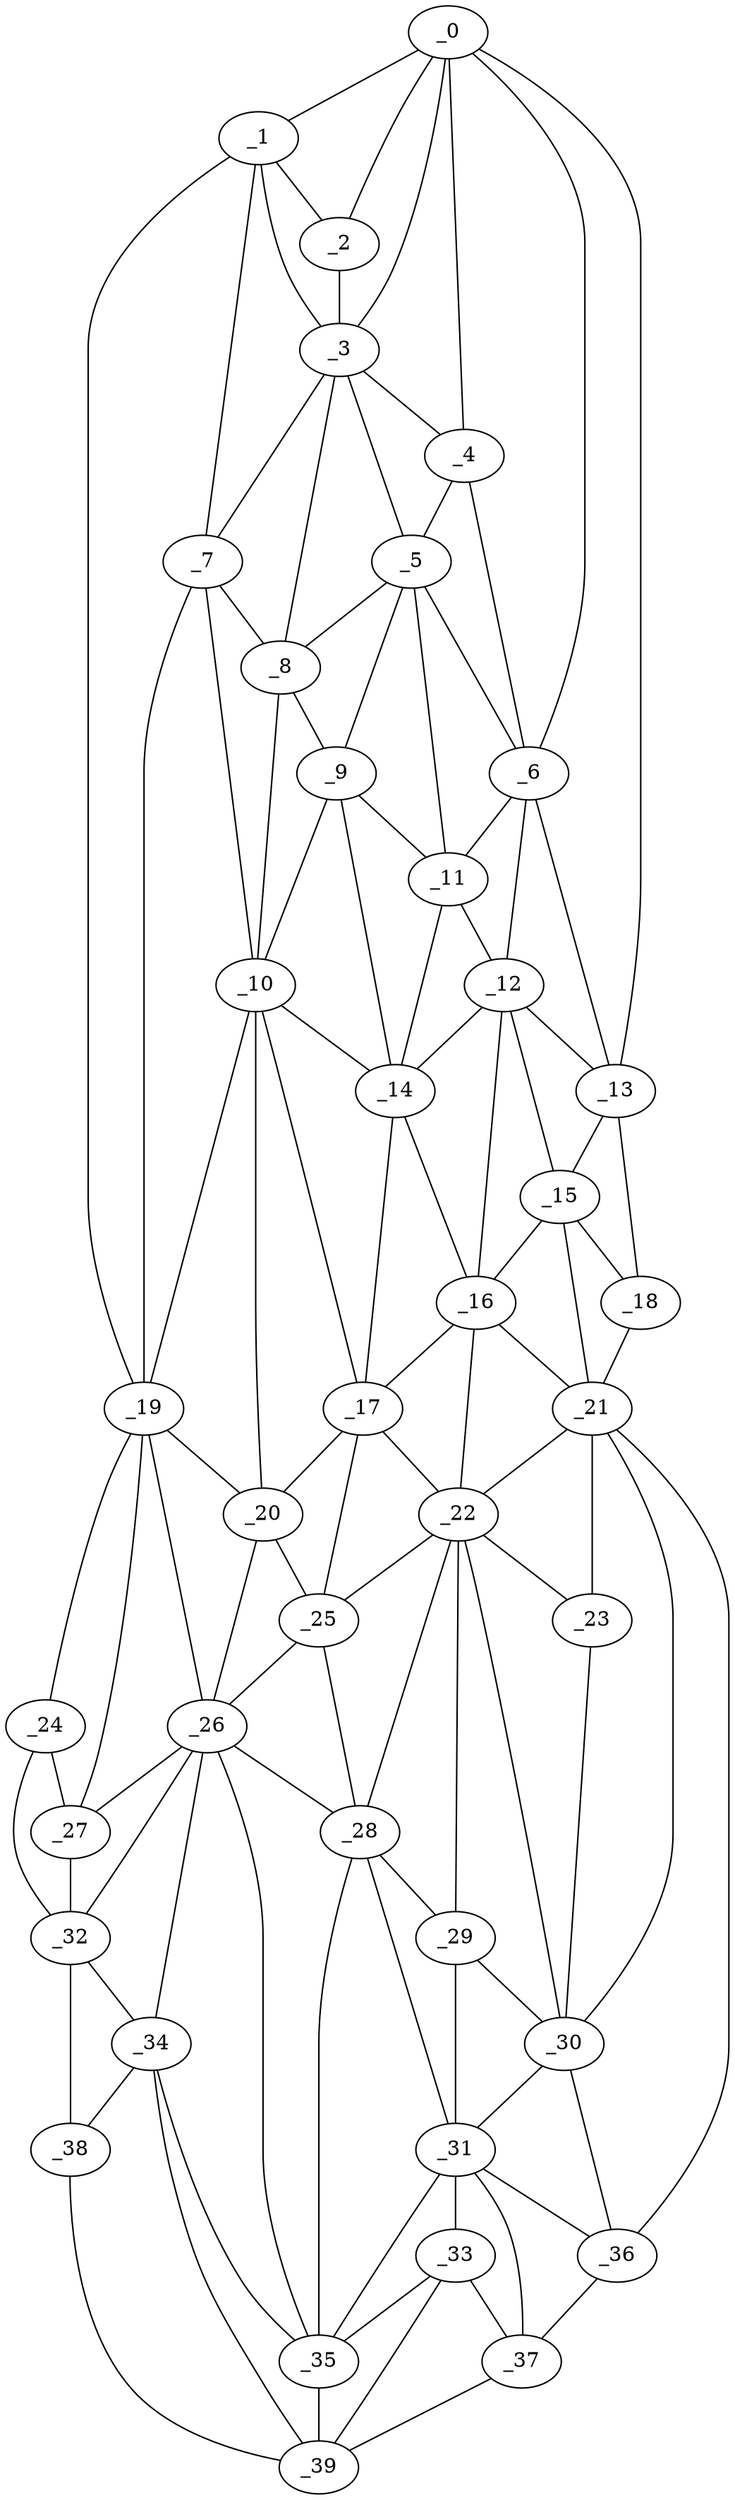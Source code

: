 graph "obj19__120.gxl" {
	_0	 [x=8,
		y=88];
	_1	 [x=10,
		y=58];
	_0 -- _1	 [valence=1];
	_2	 [x=10,
		y=64];
	_0 -- _2	 [valence=2];
	_3	 [x=18,
		y=73];
	_0 -- _3	 [valence=2];
	_4	 [x=18,
		y=86];
	_0 -- _4	 [valence=2];
	_6	 [x=37,
		y=90];
	_0 -- _6	 [valence=1];
	_13	 [x=59,
		y=102];
	_0 -- _13	 [valence=1];
	_1 -- _2	 [valence=2];
	_1 -- _3	 [valence=2];
	_7	 [x=39,
		y=54];
	_1 -- _7	 [valence=1];
	_19	 [x=81,
		y=25];
	_1 -- _19	 [valence=1];
	_2 -- _3	 [valence=1];
	_3 -- _4	 [valence=1];
	_5	 [x=37,
		y=77];
	_3 -- _5	 [valence=2];
	_3 -- _7	 [valence=2];
	_8	 [x=41,
		y=66];
	_3 -- _8	 [valence=1];
	_4 -- _5	 [valence=1];
	_4 -- _6	 [valence=2];
	_5 -- _6	 [valence=2];
	_5 -- _8	 [valence=1];
	_9	 [x=49,
		y=70];
	_5 -- _9	 [valence=2];
	_11	 [x=50,
		y=75];
	_5 -- _11	 [valence=2];
	_6 -- _11	 [valence=2];
	_12	 [x=58,
		y=84];
	_6 -- _12	 [valence=1];
	_6 -- _13	 [valence=2];
	_7 -- _8	 [valence=1];
	_10	 [x=50,
		y=56];
	_7 -- _10	 [valence=1];
	_7 -- _19	 [valence=2];
	_8 -- _9	 [valence=2];
	_8 -- _10	 [valence=2];
	_9 -- _10	 [valence=1];
	_9 -- _11	 [valence=2];
	_14	 [x=64,
		y=70];
	_9 -- _14	 [valence=2];
	_10 -- _14	 [valence=2];
	_17	 [x=69,
		y=64];
	_10 -- _17	 [valence=2];
	_10 -- _19	 [valence=1];
	_20	 [x=82,
		y=39];
	_10 -- _20	 [valence=2];
	_11 -- _12	 [valence=2];
	_11 -- _14	 [valence=1];
	_12 -- _13	 [valence=1];
	_12 -- _14	 [valence=1];
	_15	 [x=64,
		y=87];
	_12 -- _15	 [valence=2];
	_16	 [x=67,
		y=76];
	_12 -- _16	 [valence=1];
	_13 -- _15	 [valence=2];
	_18	 [x=70,
		y=97];
	_13 -- _18	 [valence=1];
	_14 -- _16	 [valence=2];
	_14 -- _17	 [valence=2];
	_15 -- _16	 [valence=2];
	_15 -- _18	 [valence=1];
	_21	 [x=83,
		y=90];
	_15 -- _21	 [valence=2];
	_16 -- _17	 [valence=1];
	_16 -- _21	 [valence=2];
	_22	 [x=84,
		y=74];
	_16 -- _22	 [valence=2];
	_17 -- _20	 [valence=1];
	_17 -- _22	 [valence=2];
	_25	 [x=88,
		y=54];
	_17 -- _25	 [valence=2];
	_18 -- _21	 [valence=1];
	_19 -- _20	 [valence=2];
	_24	 [x=88,
		y=26];
	_19 -- _24	 [valence=1];
	_26	 [x=89,
		y=35];
	_19 -- _26	 [valence=2];
	_27	 [x=90,
		y=31];
	_19 -- _27	 [valence=2];
	_20 -- _25	 [valence=2];
	_20 -- _26	 [valence=2];
	_21 -- _22	 [valence=2];
	_23	 [x=87,
		y=83];
	_21 -- _23	 [valence=2];
	_30	 [x=100,
		y=75];
	_21 -- _30	 [valence=2];
	_36	 [x=113,
		y=71];
	_21 -- _36	 [valence=1];
	_22 -- _23	 [valence=2];
	_22 -- _25	 [valence=2];
	_28	 [x=94,
		y=57];
	_22 -- _28	 [valence=1];
	_29	 [x=97,
		y=66];
	_22 -- _29	 [valence=1];
	_22 -- _30	 [valence=2];
	_23 -- _30	 [valence=1];
	_24 -- _27	 [valence=2];
	_32	 [x=111,
		y=30];
	_24 -- _32	 [valence=1];
	_25 -- _26	 [valence=1];
	_25 -- _28	 [valence=2];
	_26 -- _27	 [valence=2];
	_26 -- _28	 [valence=2];
	_26 -- _32	 [valence=2];
	_34	 [x=113,
		y=39];
	_26 -- _34	 [valence=1];
	_35	 [x=113,
		y=44];
	_26 -- _35	 [valence=2];
	_27 -- _32	 [valence=2];
	_28 -- _29	 [valence=2];
	_31	 [x=107,
		y=61];
	_28 -- _31	 [valence=2];
	_28 -- _35	 [valence=1];
	_29 -- _30	 [valence=2];
	_29 -- _31	 [valence=1];
	_30 -- _31	 [valence=2];
	_30 -- _36	 [valence=1];
	_33	 [x=112,
		y=59];
	_31 -- _33	 [valence=2];
	_31 -- _35	 [valence=1];
	_31 -- _36	 [valence=2];
	_37	 [x=117,
		y=64];
	_31 -- _37	 [valence=1];
	_32 -- _34	 [valence=1];
	_38	 [x=119,
		y=33];
	_32 -- _38	 [valence=1];
	_33 -- _35	 [valence=2];
	_33 -- _37	 [valence=2];
	_39	 [x=121,
		y=46];
	_33 -- _39	 [valence=2];
	_34 -- _35	 [valence=2];
	_34 -- _38	 [valence=1];
	_34 -- _39	 [valence=2];
	_35 -- _39	 [valence=2];
	_36 -- _37	 [valence=1];
	_37 -- _39	 [valence=1];
	_38 -- _39	 [valence=1];
}
